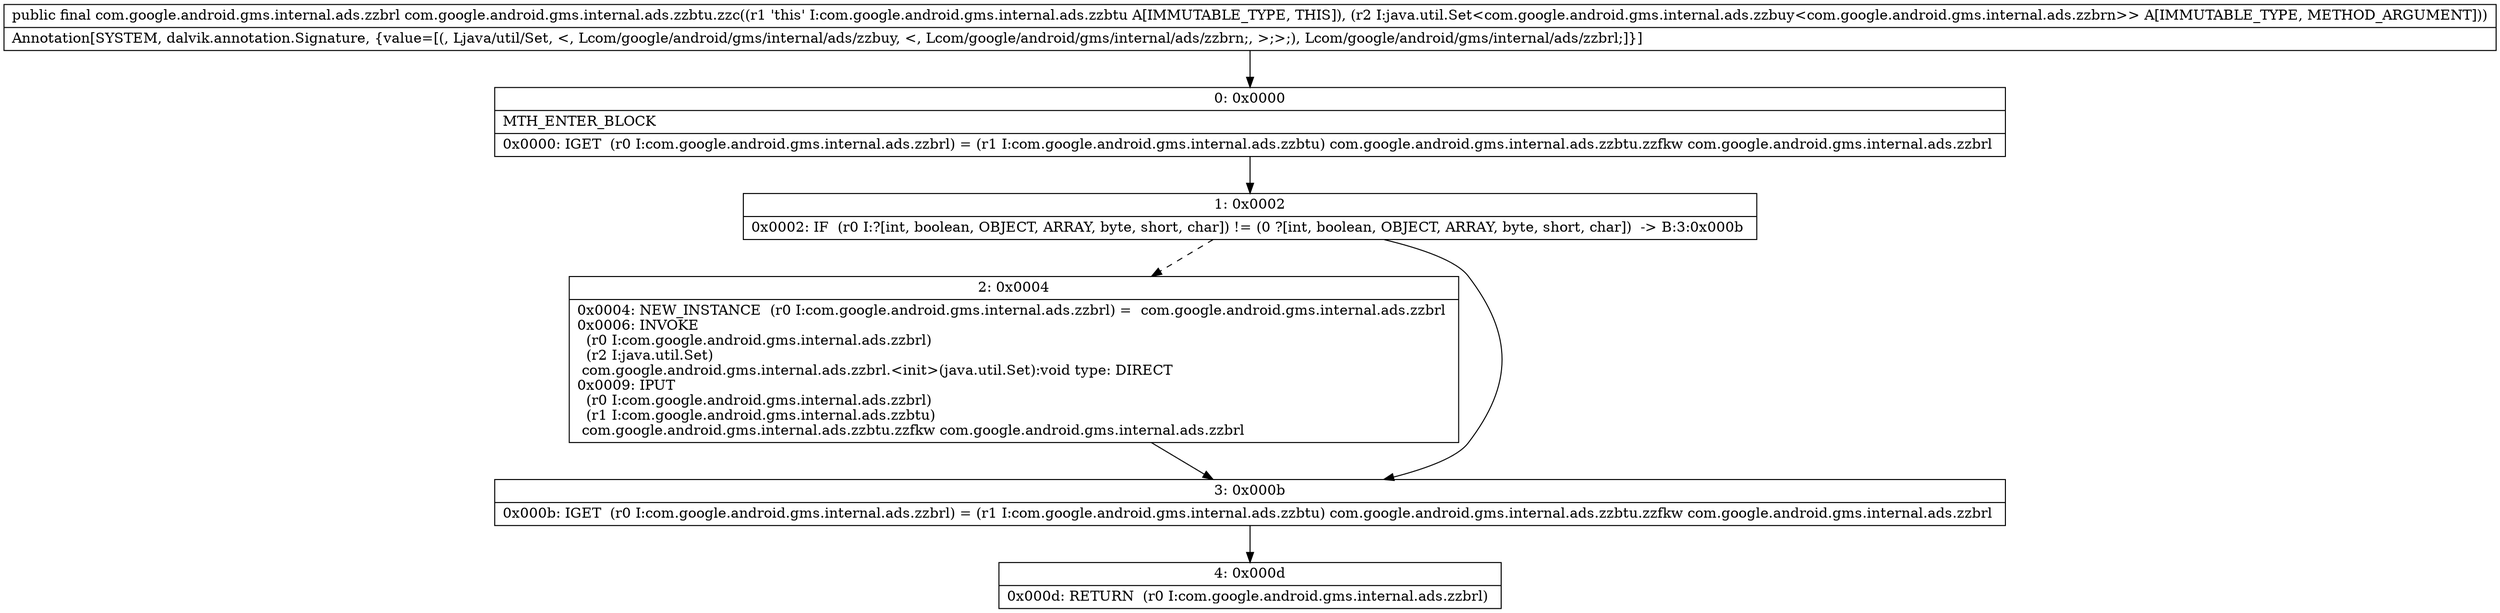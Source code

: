 digraph "CFG forcom.google.android.gms.internal.ads.zzbtu.zzc(Ljava\/util\/Set;)Lcom\/google\/android\/gms\/internal\/ads\/zzbrl;" {
Node_0 [shape=record,label="{0\:\ 0x0000|MTH_ENTER_BLOCK\l|0x0000: IGET  (r0 I:com.google.android.gms.internal.ads.zzbrl) = (r1 I:com.google.android.gms.internal.ads.zzbtu) com.google.android.gms.internal.ads.zzbtu.zzfkw com.google.android.gms.internal.ads.zzbrl \l}"];
Node_1 [shape=record,label="{1\:\ 0x0002|0x0002: IF  (r0 I:?[int, boolean, OBJECT, ARRAY, byte, short, char]) != (0 ?[int, boolean, OBJECT, ARRAY, byte, short, char])  \-\> B:3:0x000b \l}"];
Node_2 [shape=record,label="{2\:\ 0x0004|0x0004: NEW_INSTANCE  (r0 I:com.google.android.gms.internal.ads.zzbrl) =  com.google.android.gms.internal.ads.zzbrl \l0x0006: INVOKE  \l  (r0 I:com.google.android.gms.internal.ads.zzbrl)\l  (r2 I:java.util.Set)\l com.google.android.gms.internal.ads.zzbrl.\<init\>(java.util.Set):void type: DIRECT \l0x0009: IPUT  \l  (r0 I:com.google.android.gms.internal.ads.zzbrl)\l  (r1 I:com.google.android.gms.internal.ads.zzbtu)\l com.google.android.gms.internal.ads.zzbtu.zzfkw com.google.android.gms.internal.ads.zzbrl \l}"];
Node_3 [shape=record,label="{3\:\ 0x000b|0x000b: IGET  (r0 I:com.google.android.gms.internal.ads.zzbrl) = (r1 I:com.google.android.gms.internal.ads.zzbtu) com.google.android.gms.internal.ads.zzbtu.zzfkw com.google.android.gms.internal.ads.zzbrl \l}"];
Node_4 [shape=record,label="{4\:\ 0x000d|0x000d: RETURN  (r0 I:com.google.android.gms.internal.ads.zzbrl) \l}"];
MethodNode[shape=record,label="{public final com.google.android.gms.internal.ads.zzbrl com.google.android.gms.internal.ads.zzbtu.zzc((r1 'this' I:com.google.android.gms.internal.ads.zzbtu A[IMMUTABLE_TYPE, THIS]), (r2 I:java.util.Set\<com.google.android.gms.internal.ads.zzbuy\<com.google.android.gms.internal.ads.zzbrn\>\> A[IMMUTABLE_TYPE, METHOD_ARGUMENT]))  | Annotation[SYSTEM, dalvik.annotation.Signature, \{value=[(, Ljava\/util\/Set, \<, Lcom\/google\/android\/gms\/internal\/ads\/zzbuy, \<, Lcom\/google\/android\/gms\/internal\/ads\/zzbrn;, \>;\>;), Lcom\/google\/android\/gms\/internal\/ads\/zzbrl;]\}]\l}"];
MethodNode -> Node_0;
Node_0 -> Node_1;
Node_1 -> Node_2[style=dashed];
Node_1 -> Node_3;
Node_2 -> Node_3;
Node_3 -> Node_4;
}

